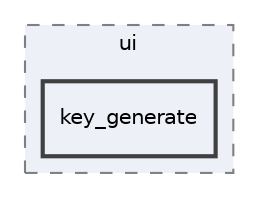 digraph "src/ui/key_generate"
{
 // INTERACTIVE_SVG=YES
 // LATEX_PDF_SIZE
  edge [fontname="Helvetica",fontsize="10",labelfontname="Helvetica",labelfontsize="10"];
  node [fontname="Helvetica",fontsize="10",shape=record];
  compound=true
  subgraph clusterdir_da5c6b39c0a2f54e57df6799511cd3ab {
    graph [ bgcolor="#edf0f7", pencolor="grey50", style="filled,dashed,", label="ui", fontname="Helvetica", fontsize="10", URL="dir_da5c6b39c0a2f54e57df6799511cd3ab.html"]
  dir_18205f693eaa3d1d3d92159ae8558e07 [shape=box, label="key_generate", style="filled,bold,", fillcolor="#edf0f7", color="grey25", URL="dir_18205f693eaa3d1d3d92159ae8558e07.html"];
  }
}

